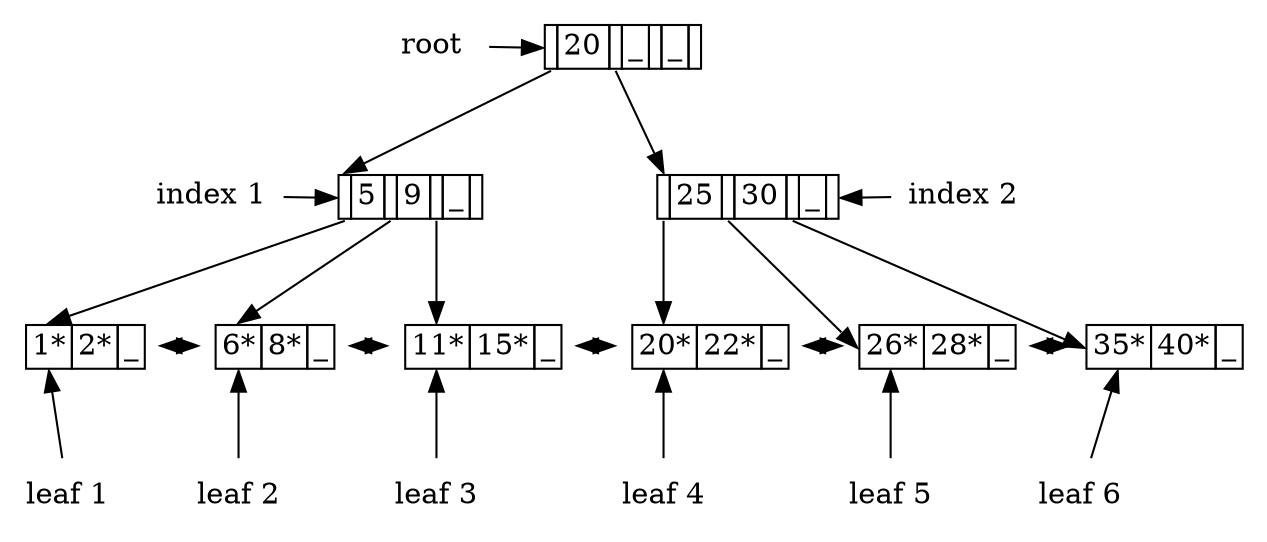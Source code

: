 digraph G
{
    splines=false
    root_node
    [
        shape = none
        label = <<table border="0" cellborder="1" cellspacing="0">
                    <tr>
                        <td port="connector0"></td>
                        <td port="key0">20</td>
                        <td port="connector1"></td>
                        <td port="key1">_</td>
                        <td port="connector2"></td>
                        <td port="key2">_</td>
                        <td port="connector3"></td>
                    </tr>
                </table>>
    ]
    index_node_1
    [
        shape = none
        label = <<table border="0" cellborder="1" cellspacing="0">
                    <tr>
                        <td port="connector0"></td>
                        <td port="key0">5</td>
                        <td port="connector1"></td>
                        <td port="key1">9</td>
                        <td port="connector2"></td>
                        <td port="key2">_</td>
                        <td port="connector3"></td>
                    </tr>
                </table>>
    ]
    index_node_2
    [
        shape = none
        label = <<table border="0" cellborder="1" cellspacing="0">
                    <tr>
                        <td port="connector0"></td>
                        <td port="key0">25</td>
                        <td port="connector1"></td>
                        <td port="key1">30</td>
                        <td port="connector2"></td>
                        <td port="key2">_</td>
                        <td port="connector3"></td>
                    </tr>
                </table>>
    ]
    leaf_node_1
    [
        shape = none
        label = <<table border="0" cellborder="1" cellspacing="0">
                    <tr>
                        <td port="key0">1*</td>
                        <td port="key1">2*</td>
                        <td port="key2">_</td>
                    </tr>
                </table>>
    ]
    leaf_node_2
    [
        shape = none
        label = <<table border="0" cellborder="1" cellspacing="0">
                    <tr>
                        <td port="key0">6*</td>
                        <td port="key1">8*</td>
                        <td port="key2">_</td>
                    </tr>
                </table>>
    ]
    leaf_node_3
    [
        shape = none
        label = <<table border="0" cellborder="1" cellspacing="0">
                    <tr>
                        <td port="key0">11*</td>
                        <td port="key1">15*</td>
                        <td port="key2">_</td>
                    </tr>
                </table>>
    ]
    leaf_node_4
    [
        shape = none
        label = <<table border="0" cellborder="1" cellspacing="0">
                    <tr>
                        <td port="key0">20*</td>
                        <td port="key1">22*</td>
                        <td port="key2">_</td>
                    </tr>
                </table>>
    ]
    leaf_node_5
    [
        shape = none
        label = <<table border="0" cellborder="1" cellspacing="0">
                    <tr>
                        <td port="key0">26*</td>
                        <td port="key1">28*</td>
                        <td port="key2">_</td>
                    </tr>
                </table>>
    ]
    leaf_node_6
    [
        shape = none
        label = <<table border="0" cellborder="1" cellspacing="0">
                    <tr>
                        <td port="key0">35*</td>
                        <td port="key1">40*</td>
                        <td port="key2">_</td>
                    </tr>
                </table>>
    ]

    root_label [ shape = none label="root" ]
    root_label -> root_node:"connector0"

    root_node:"connector0" -> index_node_1:"connector0" 
    root_node:"connector1" -> index_node_2:"connector0"

    index_1_label [ shape = none label="index 1"]
    index_1_label -> index_node_1:"connector0"
    index_node_1:"connector0" -> leaf_node_1:"key0" 
    index_node_1:"connector1" -> leaf_node_2:"key0"
    index_node_1:"connector2" -> leaf_node_3:"key0"

    index_node_2:"connector0" -> leaf_node_4:"key0" 
    index_node_2:"connector1" -> leaf_node_5:"key0"
    index_node_2:"connector2" -> leaf_node_6:"key0"
    index_2_label [ shape = none label="index 2"]
    index_2_label -> index_node_2:"connector3"

    leaf_1_label [ shape=none label="leaf 1"]
    leaf_1_label -> leaf_node_1:"key0"
    leaf_2_label [ shape=none label="leaf 2"]
    leaf_2_label -> leaf_node_2:"key0"
    leaf_3_label [ shape=none label="leaf 3"]
    leaf_3_label -> leaf_node_3:"key0"
    leaf_4_label [ shape=none label="leaf 4"]
    leaf_4_label -> leaf_node_4:"key0"
    leaf_5_label [ shape=none label="leaf 5"]
    leaf_5_label -> leaf_node_5:"key0"
    leaf_6_label [ shape=none label="leaf 6"]
    leaf_6_label -> leaf_node_6:"key0"

    // make invisible ranks
    rank1 [style=invisible]
    rank1 -> index_1_label -> index_node_1 -> index_node_2 -> index_2_label [style=invis]
    leaf_1_label -> leaf_2_label -> leaf_3_label -> leaf_4_label -> leaf_5_label -> leaf_6_label [style=invis];
    leaf_node_1 -> leaf_node_2 -> leaf_node_3 -> leaf_node_4 -> leaf_node_5 -> leaf_node_6 [dir=both constraint=false]

    {rank=min; root_label root_node}
    {rank=same; index_1_label index_node_1 index_node_2 index_2_label}
    {rank=same; leaf_node_1 leaf_node_2 leaf_node_3 leaf_node_4 leaf_node_5 leaf_node_6}
    {rank=max; leaf_1_label leaf_2_label leaf_3_label leaf_4_label leaf_5_label leaf_6_label }
}
